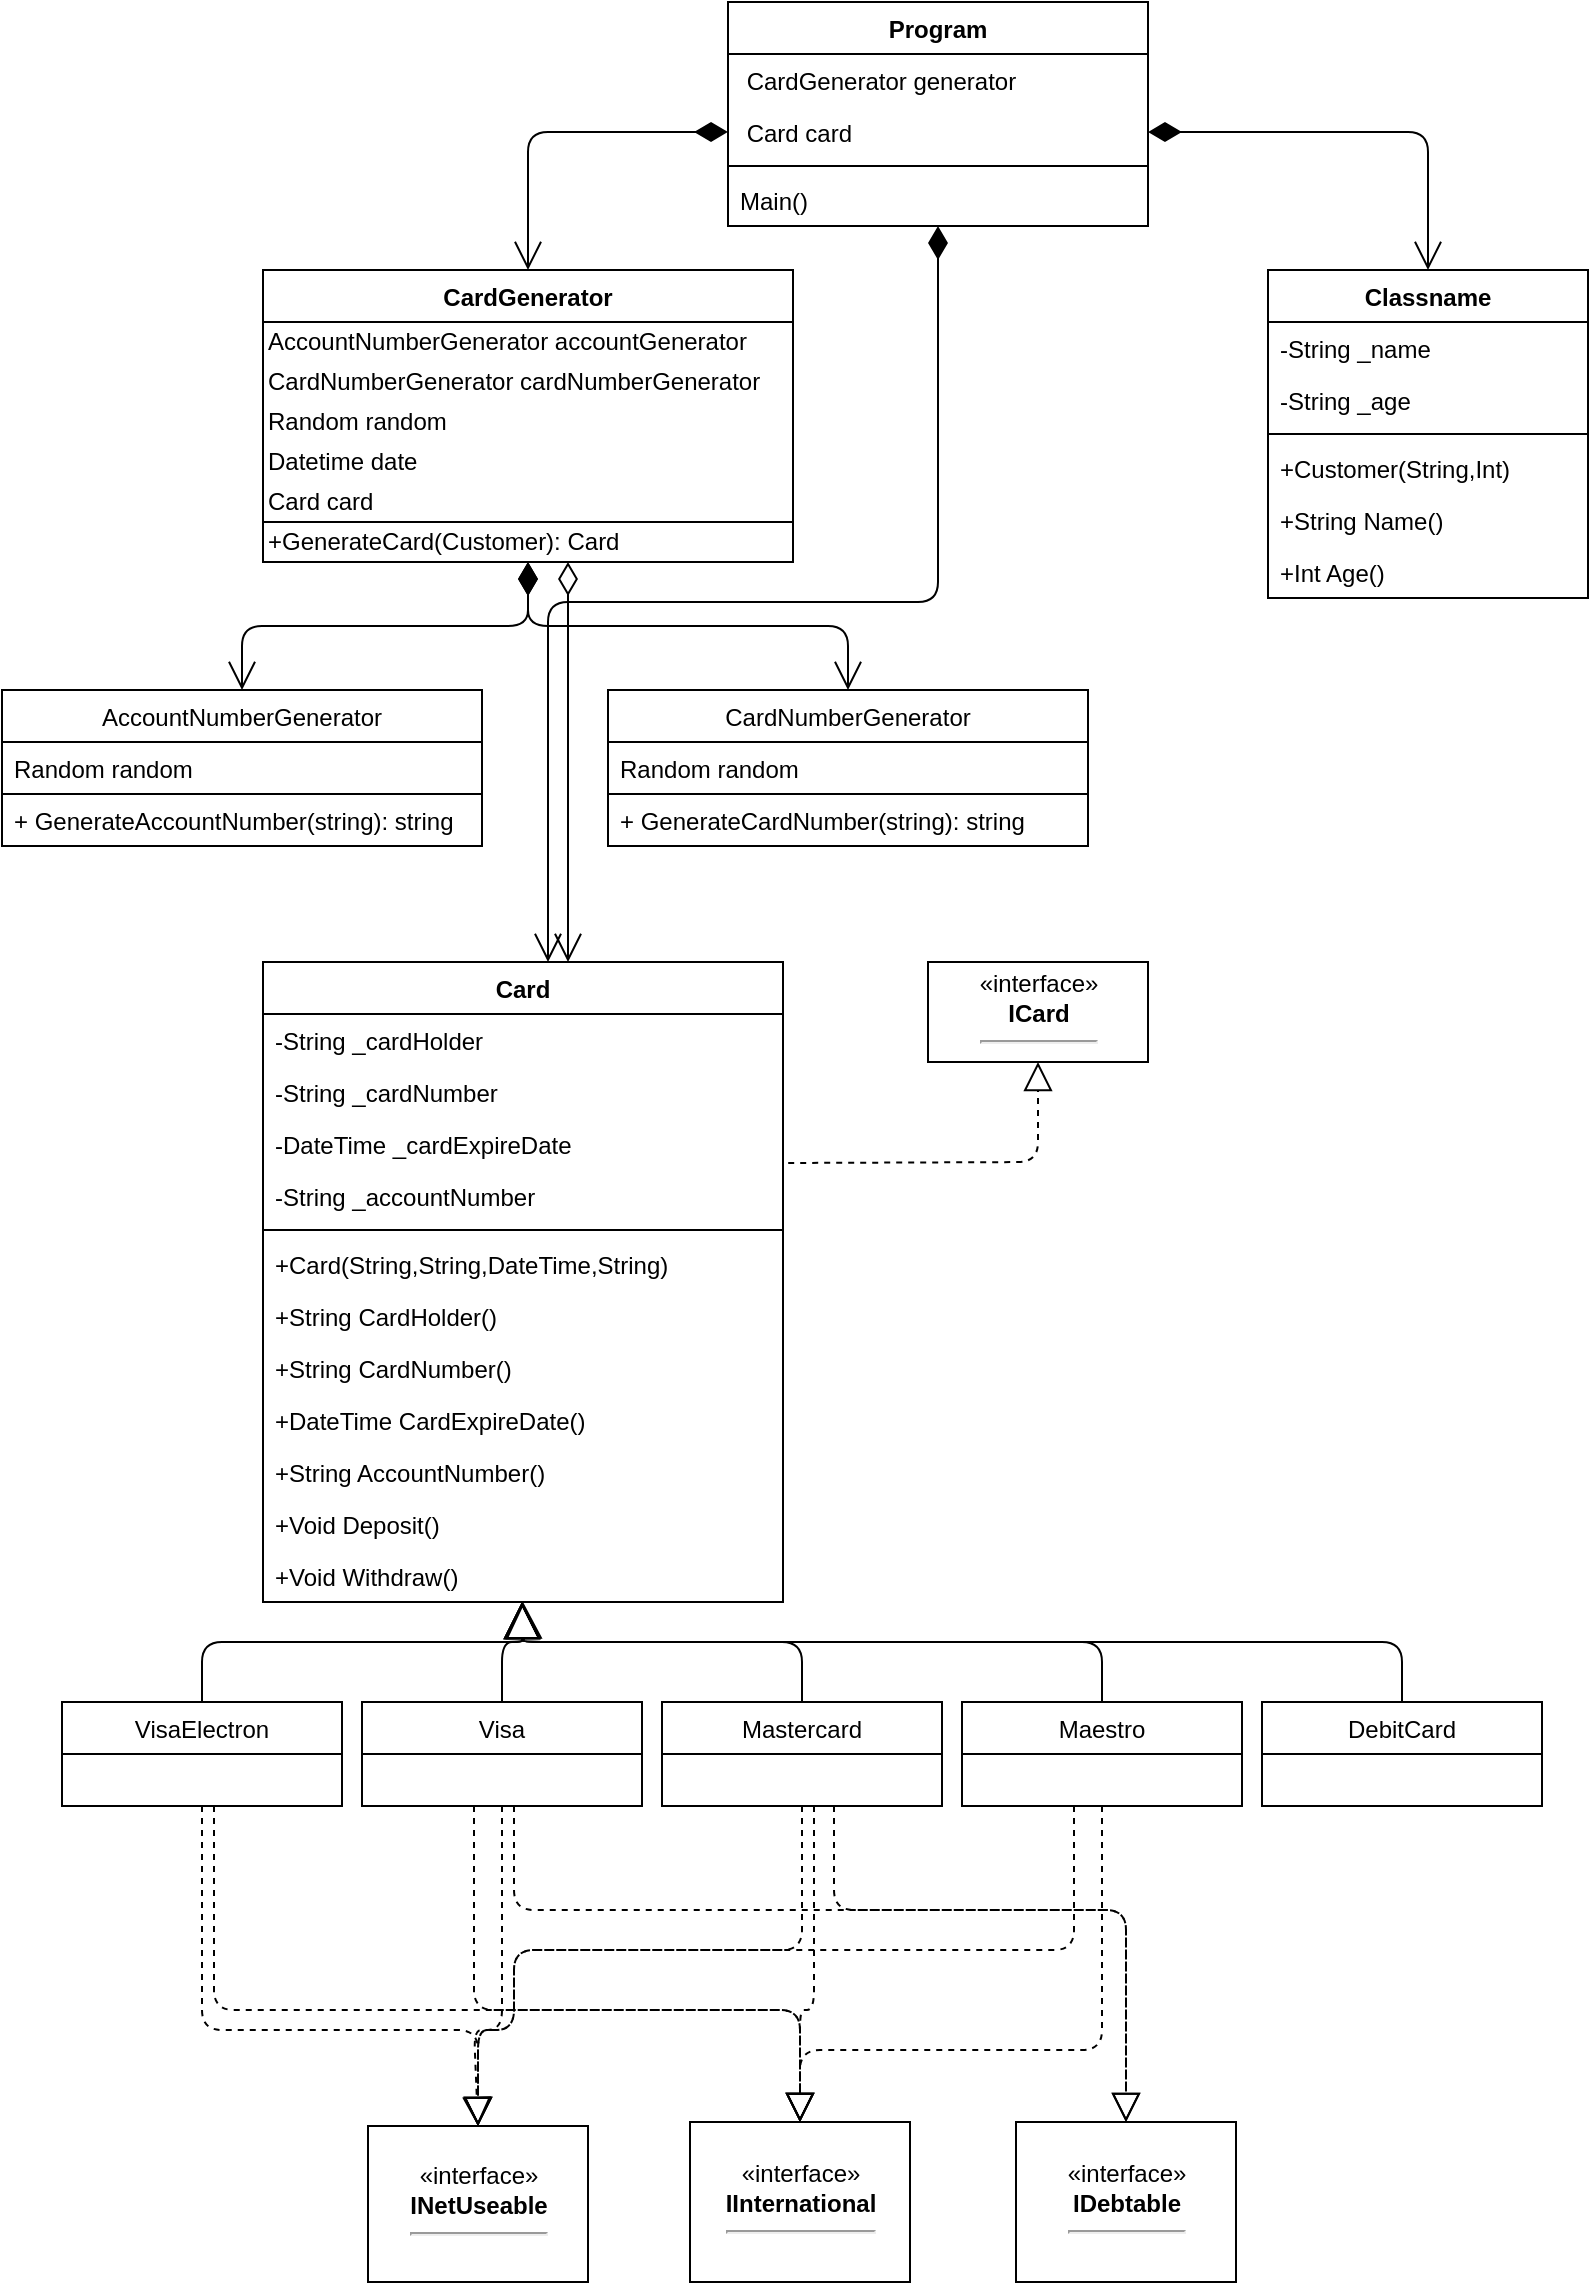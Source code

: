 <mxfile version="12.9.6" type="device"><diagram id="IegNpQ8IMYECJy5Wx-8K" name="Page-1"><mxGraphModel dx="1543" dy="1323" grid="1" gridSize="10" guides="1" tooltips="1" connect="1" arrows="1" fold="1" page="1" pageScale="1" pageWidth="827" pageHeight="1169" math="0" shadow="0"><root><mxCell id="0"/><mxCell id="1" parent="0"/><mxCell id="ApR7NDGGIs1PohbvhcZE-61" value="«interface»&lt;br&gt;&lt;b&gt;INetUseable&lt;/b&gt;&lt;hr&gt;" style="html=1;" parent="1" vertex="1"><mxGeometry x="1023" y="1082" width="110" height="78" as="geometry"/></mxCell><mxCell id="ApR7NDGGIs1PohbvhcZE-62" value="«interface»&lt;br&gt;&lt;b&gt;IInternational&lt;/b&gt;&lt;hr&gt;" style="html=1;" parent="1" vertex="1"><mxGeometry x="1184" y="1080" width="110" height="80" as="geometry"/></mxCell><mxCell id="ApR7NDGGIs1PohbvhcZE-63" value="«interface»&lt;br&gt;&lt;b&gt;IDebtable&lt;/b&gt;&lt;hr&gt;" style="html=1;" parent="1" vertex="1"><mxGeometry x="1347" y="1080" width="110" height="80" as="geometry"/></mxCell><mxCell id="3lzOr_SNB90mTNB2i2tO-1" value="«interface»&lt;br&gt;&lt;b&gt;ICard&lt;/b&gt;&lt;hr&gt;" style="html=1;" vertex="1" parent="1"><mxGeometry x="1303" y="500" width="110" height="50" as="geometry"/></mxCell><mxCell id="3lzOr_SNB90mTNB2i2tO-8" value="" style="endArrow=block;dashed=1;endFill=0;endSize=12;html=1;exitX=0.5;exitY=1;exitDx=0;exitDy=0;entryX=0.5;entryY=0;entryDx=0;entryDy=0;" edge="1" parent="1" source="ApR7NDGGIs1PohbvhcZE-6" target="ApR7NDGGIs1PohbvhcZE-61"><mxGeometry width="160" relative="1" as="geometry"><mxPoint x="906" y="1014" as="sourcePoint"/><mxPoint x="1066" y="1014" as="targetPoint"/><Array as="points"><mxPoint x="940" y="1034"/><mxPoint x="1078" y="1034"/></Array></mxGeometry></mxCell><mxCell id="3lzOr_SNB90mTNB2i2tO-9" value="" style="endArrow=block;dashed=1;endFill=0;endSize=12;html=1;exitX=0.5;exitY=1;exitDx=0;exitDy=0;entryX=0.5;entryY=0;entryDx=0;entryDy=0;" edge="1" parent="1" source="ApR7NDGGIs1PohbvhcZE-10" target="ApR7NDGGIs1PohbvhcZE-61"><mxGeometry width="160" relative="1" as="geometry"><mxPoint x="916" y="1024" as="sourcePoint"/><mxPoint x="1076" y="1024" as="targetPoint"/><Array as="points"><mxPoint x="1090" y="1034"/><mxPoint x="1076" y="1034"/></Array></mxGeometry></mxCell><mxCell id="3lzOr_SNB90mTNB2i2tO-10" value="" style="endArrow=block;dashed=1;endFill=0;endSize=12;html=1;exitX=0.5;exitY=1;exitDx=0;exitDy=0;entryX=0.5;entryY=0;entryDx=0;entryDy=0;" edge="1" parent="1" source="ApR7NDGGIs1PohbvhcZE-14" target="ApR7NDGGIs1PohbvhcZE-61"><mxGeometry width="160" relative="1" as="geometry"><mxPoint x="926" y="1034" as="sourcePoint"/><mxPoint x="1086" y="1034" as="targetPoint"/><Array as="points"><mxPoint x="1240" y="994"/><mxPoint x="1096" y="994"/><mxPoint x="1096" y="1034"/><mxPoint x="1078" y="1034"/></Array></mxGeometry></mxCell><mxCell id="3lzOr_SNB90mTNB2i2tO-11" value="" style="endArrow=block;dashed=1;endFill=0;endSize=12;html=1;entryX=0.5;entryY=0;entryDx=0;entryDy=0;" edge="1" parent="1" target="ApR7NDGGIs1PohbvhcZE-61"><mxGeometry width="160" relative="1" as="geometry"><mxPoint x="1376" y="922" as="sourcePoint"/><mxPoint x="1406" y="1004" as="targetPoint"/><Array as="points"><mxPoint x="1376" y="994"/><mxPoint x="1096" y="994"/><mxPoint x="1096" y="1034"/><mxPoint x="1078" y="1034"/></Array></mxGeometry></mxCell><mxCell id="3lzOr_SNB90mTNB2i2tO-12" value="" style="endArrow=block;dashed=1;endFill=0;endSize=12;html=1;entryX=0.5;entryY=0;entryDx=0;entryDy=0;" edge="1" parent="1" target="ApR7NDGGIs1PohbvhcZE-62"><mxGeometry width="160" relative="1" as="geometry"><mxPoint x="946" y="922" as="sourcePoint"/><mxPoint x="1106" y="1054" as="targetPoint"/><Array as="points"><mxPoint x="946" y="1024"/><mxPoint x="1239" y="1024"/></Array></mxGeometry></mxCell><mxCell id="3lzOr_SNB90mTNB2i2tO-13" value="" style="endArrow=block;dashed=1;endFill=0;endSize=12;html=1;entryX=0.5;entryY=0;entryDx=0;entryDy=0;" edge="1" parent="1" target="ApR7NDGGIs1PohbvhcZE-62"><mxGeometry width="160" relative="1" as="geometry"><mxPoint x="1076" y="922" as="sourcePoint"/><mxPoint x="1116" y="1064" as="targetPoint"/><Array as="points"><mxPoint x="1076" y="1024"/><mxPoint x="1239" y="1024"/></Array></mxGeometry></mxCell><mxCell id="3lzOr_SNB90mTNB2i2tO-14" value="" style="endArrow=block;dashed=1;endFill=0;endSize=12;html=1;entryX=0.5;entryY=0;entryDx=0;entryDy=0;" edge="1" parent="1" target="ApR7NDGGIs1PohbvhcZE-62"><mxGeometry width="160" relative="1" as="geometry"><mxPoint x="1246" y="922" as="sourcePoint"/><mxPoint x="1126" y="1074" as="targetPoint"/><Array as="points"><mxPoint x="1246" y="1024"/><mxPoint x="1239" y="1024"/></Array></mxGeometry></mxCell><mxCell id="3lzOr_SNB90mTNB2i2tO-15" value="" style="endArrow=block;dashed=1;endFill=0;endSize=12;html=1;exitX=0.5;exitY=1;exitDx=0;exitDy=0;entryX=0.5;entryY=0;entryDx=0;entryDy=0;" edge="1" parent="1" source="ApR7NDGGIs1PohbvhcZE-18" target="ApR7NDGGIs1PohbvhcZE-62"><mxGeometry width="160" relative="1" as="geometry"><mxPoint x="976" y="1084" as="sourcePoint"/><mxPoint x="1136" y="1084" as="targetPoint"/><Array as="points"><mxPoint x="1390" y="1044"/><mxPoint x="1239" y="1044"/></Array></mxGeometry></mxCell><mxCell id="3lzOr_SNB90mTNB2i2tO-16" value="" style="endArrow=block;dashed=1;endFill=0;endSize=12;html=1;entryX=0.5;entryY=0;entryDx=0;entryDy=0;" edge="1" parent="1" target="ApR7NDGGIs1PohbvhcZE-63"><mxGeometry width="160" relative="1" as="geometry"><mxPoint x="1096" y="922" as="sourcePoint"/><mxPoint x="1146" y="1094" as="targetPoint"/><Array as="points"><mxPoint x="1096" y="974"/><mxPoint x="1402" y="974"/></Array></mxGeometry></mxCell><mxCell id="3lzOr_SNB90mTNB2i2tO-17" value="" style="endArrow=block;dashed=1;endFill=0;endSize=12;html=1;entryX=0.5;entryY=0;entryDx=0;entryDy=0;" edge="1" parent="1" target="ApR7NDGGIs1PohbvhcZE-63"><mxGeometry width="160" relative="1" as="geometry"><mxPoint x="1256" y="922" as="sourcePoint"/><mxPoint x="1156" y="1104" as="targetPoint"/><Array as="points"><mxPoint x="1256" y="974"/><mxPoint x="1402" y="974"/></Array></mxGeometry></mxCell><mxCell id="3lzOr_SNB90mTNB2i2tO-29" value="" style="endArrow=open;html=1;endSize=12;startArrow=diamondThin;startSize=14;startFill=1;edgeStyle=orthogonalEdgeStyle;align=left;verticalAlign=bottom;" edge="1" parent="1" source="3lzOr_SNB90mTNB2i2tO-28" target="ApR7NDGGIs1PohbvhcZE-55"><mxGeometry x="-1" y="3" relative="1" as="geometry"><mxPoint x="1013" y="80" as="sourcePoint"/><mxPoint x="1173" y="80" as="targetPoint"/></mxGeometry></mxCell><mxCell id="3lzOr_SNB90mTNB2i2tO-30" value="" style="endArrow=open;html=1;endSize=12;startArrow=diamondThin;startSize=14;startFill=1;edgeStyle=orthogonalEdgeStyle;align=left;verticalAlign=bottom;" edge="1" parent="1" source="3lzOr_SNB90mTNB2i2tO-28" target="3lzOr_SNB90mTNB2i2tO-90"><mxGeometry x="-1" y="3" relative="1" as="geometry"><mxPoint x="1413" y="250" as="sourcePoint"/><mxPoint x="1553" y="154" as="targetPoint"/></mxGeometry></mxCell><mxCell id="3lzOr_SNB90mTNB2i2tO-84" value="" style="endArrow=open;html=1;endSize=12;startArrow=diamondThin;startSize=14;startFill=1;edgeStyle=orthogonalEdgeStyle;align=left;verticalAlign=bottom;" edge="1" parent="1" source="ApR7NDGGIs1PohbvhcZE-55" target="3lzOr_SNB90mTNB2i2tO-18"><mxGeometry x="-0.5" y="20" relative="1" as="geometry"><mxPoint x="1053" y="460" as="sourcePoint"/><mxPoint x="1213" y="460" as="targetPoint"/><mxPoint as="offset"/></mxGeometry></mxCell><mxCell id="3lzOr_SNB90mTNB2i2tO-85" value="" style="endArrow=open;html=1;endSize=12;startArrow=diamondThin;startSize=14;startFill=1;edgeStyle=orthogonalEdgeStyle;align=left;verticalAlign=bottom;" edge="1" parent="1" source="ApR7NDGGIs1PohbvhcZE-55" target="3lzOr_SNB90mTNB2i2tO-22"><mxGeometry x="-0.5" y="20" relative="1" as="geometry"><mxPoint x="1063" y="470" as="sourcePoint"/><mxPoint x="1223" y="470" as="targetPoint"/><mxPoint as="offset"/></mxGeometry></mxCell><mxCell id="3lzOr_SNB90mTNB2i2tO-86" value="" style="endArrow=open;html=1;endSize=12;startArrow=diamondThin;startSize=14;startFill=1;edgeStyle=orthogonalEdgeStyle;align=left;verticalAlign=bottom;" edge="1" parent="1" source="3lzOr_SNB90mTNB2i2tO-24" target="3lzOr_SNB90mTNB2i2tO-67"><mxGeometry x="-0.5" y="20" relative="1" as="geometry"><mxPoint x="1073" y="480" as="sourcePoint"/><mxPoint x="1233" y="480" as="targetPoint"/><mxPoint as="offset"/><Array as="points"><mxPoint x="1308" y="320"/><mxPoint x="1113" y="320"/></Array></mxGeometry></mxCell><mxCell id="3lzOr_SNB90mTNB2i2tO-87" value="" style="endArrow=open;html=1;endSize=12;startArrow=diamondThin;startSize=14;startFill=0;edgeStyle=orthogonalEdgeStyle;align=left;verticalAlign=bottom;" edge="1" parent="1" source="ApR7NDGGIs1PohbvhcZE-55" target="3lzOr_SNB90mTNB2i2tO-67"><mxGeometry x="-1" y="3" relative="1" as="geometry"><mxPoint x="653" y="280" as="sourcePoint"/><mxPoint x="813" y="280" as="targetPoint"/><Array as="points"><mxPoint x="1123" y="450"/><mxPoint x="1123" y="450"/></Array></mxGeometry></mxCell><mxCell id="3lzOr_SNB90mTNB2i2tO-88" value="" style="endArrow=block;dashed=1;endFill=0;endSize=12;html=1;exitX=1.01;exitY=0.865;exitDx=0;exitDy=0;exitPerimeter=0;" edge="1" parent="1" source="3lzOr_SNB90mTNB2i2tO-73" target="3lzOr_SNB90mTNB2i2tO-1"><mxGeometry width="160" relative="1" as="geometry"><mxPoint x="1313" y="650" as="sourcePoint"/><mxPoint x="1473" y="650" as="targetPoint"/><Array as="points"><mxPoint x="1358" y="600"/></Array></mxGeometry></mxCell><mxCell id="ApR7NDGGIs1PohbvhcZE-6" value="VisaElectron" style="swimlane;fontStyle=0;childLayout=stackLayout;horizontal=1;startSize=26;fillColor=none;horizontalStack=0;resizeParent=1;resizeParentMax=0;resizeLast=0;collapsible=1;marginBottom=0;" parent="1" vertex="1"><mxGeometry x="870" y="870" width="140" height="52" as="geometry"/></mxCell><mxCell id="ApR7NDGGIs1PohbvhcZE-10" value="Visa" style="swimlane;fontStyle=0;childLayout=stackLayout;horizontal=1;startSize=26;fillColor=none;horizontalStack=0;resizeParent=1;resizeParentMax=0;resizeLast=0;collapsible=1;marginBottom=0;" parent="1" vertex="1"><mxGeometry x="1020" y="870" width="140" height="52" as="geometry"/></mxCell><mxCell id="ApR7NDGGIs1PohbvhcZE-14" value="Mastercard" style="swimlane;fontStyle=0;childLayout=stackLayout;horizontal=1;startSize=26;fillColor=none;horizontalStack=0;resizeParent=1;resizeParentMax=0;resizeLast=0;collapsible=1;marginBottom=0;" parent="1" vertex="1"><mxGeometry x="1170" y="870" width="140" height="52" as="geometry"/></mxCell><mxCell id="ApR7NDGGIs1PohbvhcZE-18" value="Maestro" style="swimlane;fontStyle=0;childLayout=stackLayout;horizontal=1;startSize=26;fillColor=none;horizontalStack=0;resizeParent=1;resizeParentMax=0;resizeLast=0;collapsible=1;marginBottom=0;" parent="1" vertex="1"><mxGeometry x="1320" y="870" width="140" height="52" as="geometry"/></mxCell><mxCell id="ApR7NDGGIs1PohbvhcZE-22" value="DebitCard" style="swimlane;fontStyle=0;childLayout=stackLayout;horizontal=1;startSize=26;fillColor=none;horizontalStack=0;resizeParent=1;resizeParentMax=0;resizeLast=0;collapsible=1;marginBottom=0;" parent="1" vertex="1"><mxGeometry x="1470" y="870" width="140" height="52" as="geometry"/></mxCell><mxCell id="3lzOr_SNB90mTNB2i2tO-24" value="Program" style="swimlane;fontStyle=1;align=center;verticalAlign=top;childLayout=stackLayout;horizontal=1;startSize=26;horizontalStack=0;resizeParent=1;resizeParentMax=0;resizeLast=0;collapsible=1;marginBottom=0;" vertex="1" parent="1"><mxGeometry x="1203" y="20" width="210" height="112" as="geometry"/></mxCell><mxCell id="3lzOr_SNB90mTNB2i2tO-25" value=" CardGenerator generator" style="text;strokeColor=none;fillColor=none;align=left;verticalAlign=top;spacingLeft=4;spacingRight=4;overflow=hidden;rotatable=0;points=[[0,0.5],[1,0.5]];portConstraint=eastwest;" vertex="1" parent="3lzOr_SNB90mTNB2i2tO-24"><mxGeometry y="26" width="210" height="26" as="geometry"/></mxCell><mxCell id="3lzOr_SNB90mTNB2i2tO-28" value=" Card card" style="text;strokeColor=none;fillColor=none;align=left;verticalAlign=top;spacingLeft=4;spacingRight=4;overflow=hidden;rotatable=0;points=[[0,0.5],[1,0.5]];portConstraint=eastwest;" vertex="1" parent="3lzOr_SNB90mTNB2i2tO-24"><mxGeometry y="52" width="210" height="26" as="geometry"/></mxCell><mxCell id="3lzOr_SNB90mTNB2i2tO-26" value="" style="line;strokeWidth=1;fillColor=none;align=left;verticalAlign=middle;spacingTop=-1;spacingLeft=3;spacingRight=3;rotatable=0;labelPosition=right;points=[];portConstraint=eastwest;" vertex="1" parent="3lzOr_SNB90mTNB2i2tO-24"><mxGeometry y="78" width="210" height="8" as="geometry"/></mxCell><mxCell id="3lzOr_SNB90mTNB2i2tO-27" value="Main()" style="text;strokeColor=none;fillColor=none;align=left;verticalAlign=top;spacingLeft=4;spacingRight=4;overflow=hidden;rotatable=0;points=[[0,0.5],[1,0.5]];portConstraint=eastwest;" vertex="1" parent="3lzOr_SNB90mTNB2i2tO-24"><mxGeometry y="86" width="210" height="26" as="geometry"/></mxCell><mxCell id="ApR7NDGGIs1PohbvhcZE-55" value="CardGenerator" style="swimlane;fontStyle=1;align=center;verticalAlign=top;childLayout=stackLayout;horizontal=1;startSize=26;horizontalStack=0;resizeParent=1;resizeParentMax=0;resizeLast=0;collapsible=1;marginBottom=0;" parent="1" vertex="1"><mxGeometry x="970.5" y="154" width="265" height="146" as="geometry"/></mxCell><mxCell id="3lzOr_SNB90mTNB2i2tO-45" value="AccountNumberGenerator accountGenerator" style="text;html=1;align=left;verticalAlign=middle;resizable=0;points=[];autosize=1;" vertex="1" parent="ApR7NDGGIs1PohbvhcZE-55"><mxGeometry y="26" width="265" height="20" as="geometry"/></mxCell><mxCell id="3lzOr_SNB90mTNB2i2tO-47" value="CardNumberGenerator cardNumberGenerator" style="text;html=1;align=left;verticalAlign=middle;resizable=0;points=[];autosize=1;strokeColor=none;" vertex="1" parent="ApR7NDGGIs1PohbvhcZE-55"><mxGeometry y="46" width="265" height="20" as="geometry"/></mxCell><mxCell id="3lzOr_SNB90mTNB2i2tO-50" value="Random random" style="text;html=1;align=left;verticalAlign=middle;resizable=0;points=[];autosize=1;strokeColor=none;" vertex="1" parent="ApR7NDGGIs1PohbvhcZE-55"><mxGeometry y="66" width="265" height="20" as="geometry"/></mxCell><mxCell id="3lzOr_SNB90mTNB2i2tO-51" value="Datetime date" style="text;html=1;align=left;verticalAlign=middle;resizable=0;points=[];autosize=1;strokeColor=none;" vertex="1" parent="ApR7NDGGIs1PohbvhcZE-55"><mxGeometry y="86" width="265" height="20" as="geometry"/></mxCell><mxCell id="3lzOr_SNB90mTNB2i2tO-52" value="Card card" style="text;html=1;align=left;verticalAlign=middle;resizable=0;points=[];autosize=1;strokeColor=none;" vertex="1" parent="ApR7NDGGIs1PohbvhcZE-55"><mxGeometry y="106" width="265" height="20" as="geometry"/></mxCell><mxCell id="3lzOr_SNB90mTNB2i2tO-49" value="+GenerateCard(Customer): Card" style="text;html=1;align=left;verticalAlign=middle;resizable=0;points=[];autosize=1;strokeColor=#000000;" vertex="1" parent="ApR7NDGGIs1PohbvhcZE-55"><mxGeometry y="126" width="265" height="20" as="geometry"/></mxCell><mxCell id="3lzOr_SNB90mTNB2i2tO-18" value="AccountNumberGenerator" style="swimlane;fontStyle=0;childLayout=stackLayout;horizontal=1;startSize=26;fillColor=none;horizontalStack=0;resizeParent=1;resizeParentMax=0;resizeLast=0;collapsible=1;marginBottom=0;" vertex="1" parent="1"><mxGeometry x="840" y="364" width="240" height="78" as="geometry"/></mxCell><mxCell id="3lzOr_SNB90mTNB2i2tO-19" value="Random random" style="text;strokeColor=none;fillColor=none;align=left;verticalAlign=top;spacingLeft=4;spacingRight=4;overflow=hidden;rotatable=0;points=[[0,0.5],[1,0.5]];portConstraint=eastwest;" vertex="1" parent="3lzOr_SNB90mTNB2i2tO-18"><mxGeometry y="26" width="240" height="26" as="geometry"/></mxCell><mxCell id="3lzOr_SNB90mTNB2i2tO-58" value="+ GenerateAccountNumber(string): string" style="text;strokeColor=#000000;fillColor=none;align=left;verticalAlign=top;spacingLeft=4;spacingRight=4;overflow=hidden;rotatable=0;points=[[0,0.5],[1,0.5]];portConstraint=eastwest;" vertex="1" parent="3lzOr_SNB90mTNB2i2tO-18"><mxGeometry y="52" width="240" height="26" as="geometry"/></mxCell><mxCell id="3lzOr_SNB90mTNB2i2tO-22" value="CardNumberGenerator" style="swimlane;fontStyle=0;childLayout=stackLayout;horizontal=1;startSize=26;fillColor=none;horizontalStack=0;resizeParent=1;resizeParentMax=0;resizeLast=0;collapsible=1;marginBottom=0;" vertex="1" parent="1"><mxGeometry x="1143" y="364" width="240" height="78" as="geometry"/></mxCell><mxCell id="3lzOr_SNB90mTNB2i2tO-23" value="Random random" style="text;strokeColor=none;fillColor=none;align=left;verticalAlign=top;spacingLeft=4;spacingRight=4;overflow=hidden;rotatable=0;points=[[0,0.5],[1,0.5]];portConstraint=eastwest;" vertex="1" parent="3lzOr_SNB90mTNB2i2tO-22"><mxGeometry y="26" width="240" height="26" as="geometry"/></mxCell><mxCell id="3lzOr_SNB90mTNB2i2tO-59" value="+ GenerateCardNumber(string): string" style="text;strokeColor=#000000;fillColor=none;align=left;verticalAlign=top;spacingLeft=4;spacingRight=4;overflow=hidden;rotatable=0;points=[[0,0.5],[1,0.5]];portConstraint=eastwest;" vertex="1" parent="3lzOr_SNB90mTNB2i2tO-22"><mxGeometry y="52" width="240" height="26" as="geometry"/></mxCell><mxCell id="3lzOr_SNB90mTNB2i2tO-67" value="Card" style="swimlane;fontStyle=1;align=center;verticalAlign=top;childLayout=stackLayout;horizontal=1;startSize=26;horizontalStack=0;resizeParent=1;resizeParentMax=0;resizeLast=0;collapsible=1;marginBottom=0;strokeColor=#000000;" vertex="1" parent="1"><mxGeometry x="970.5" y="500" width="260" height="320" as="geometry"/></mxCell><mxCell id="3lzOr_SNB90mTNB2i2tO-68" value="-String _cardHolder" style="text;strokeColor=none;fillColor=none;align=left;verticalAlign=top;spacingLeft=4;spacingRight=4;overflow=hidden;rotatable=0;points=[[0,0.5],[1,0.5]];portConstraint=eastwest;" vertex="1" parent="3lzOr_SNB90mTNB2i2tO-67"><mxGeometry y="26" width="260" height="26" as="geometry"/></mxCell><mxCell id="3lzOr_SNB90mTNB2i2tO-72" value="-String _cardNumber" style="text;strokeColor=none;fillColor=none;align=left;verticalAlign=top;spacingLeft=4;spacingRight=4;overflow=hidden;rotatable=0;points=[[0,0.5],[1,0.5]];portConstraint=eastwest;" vertex="1" parent="3lzOr_SNB90mTNB2i2tO-67"><mxGeometry y="52" width="260" height="26" as="geometry"/></mxCell><mxCell id="3lzOr_SNB90mTNB2i2tO-73" value="-DateTime _cardExpireDate" style="text;strokeColor=none;fillColor=none;align=left;verticalAlign=top;spacingLeft=4;spacingRight=4;overflow=hidden;rotatable=0;points=[[0,0.5],[1,0.5]];portConstraint=eastwest;" vertex="1" parent="3lzOr_SNB90mTNB2i2tO-67"><mxGeometry y="78" width="260" height="26" as="geometry"/></mxCell><mxCell id="3lzOr_SNB90mTNB2i2tO-74" value="-String _accountNumber" style="text;strokeColor=none;fillColor=none;align=left;verticalAlign=top;spacingLeft=4;spacingRight=4;overflow=hidden;rotatable=0;points=[[0,0.5],[1,0.5]];portConstraint=eastwest;" vertex="1" parent="3lzOr_SNB90mTNB2i2tO-67"><mxGeometry y="104" width="260" height="26" as="geometry"/></mxCell><mxCell id="3lzOr_SNB90mTNB2i2tO-69" value="" style="line;strokeWidth=1;fillColor=none;align=left;verticalAlign=middle;spacingTop=-1;spacingLeft=3;spacingRight=3;rotatable=0;labelPosition=right;points=[];portConstraint=eastwest;" vertex="1" parent="3lzOr_SNB90mTNB2i2tO-67"><mxGeometry y="130" width="260" height="8" as="geometry"/></mxCell><mxCell id="3lzOr_SNB90mTNB2i2tO-70" value="+Card(String,String,DateTime,String)" style="text;strokeColor=none;fillColor=none;align=left;verticalAlign=top;spacingLeft=4;spacingRight=4;overflow=hidden;rotatable=0;points=[[0,0.5],[1,0.5]];portConstraint=eastwest;" vertex="1" parent="3lzOr_SNB90mTNB2i2tO-67"><mxGeometry y="138" width="260" height="26" as="geometry"/></mxCell><mxCell id="3lzOr_SNB90mTNB2i2tO-71" value="+String CardHolder()" style="text;strokeColor=none;fillColor=none;align=left;verticalAlign=top;spacingLeft=4;spacingRight=4;overflow=hidden;rotatable=0;points=[[0,0.5],[1,0.5]];portConstraint=eastwest;" vertex="1" parent="3lzOr_SNB90mTNB2i2tO-67"><mxGeometry y="164" width="260" height="26" as="geometry"/></mxCell><mxCell id="3lzOr_SNB90mTNB2i2tO-78" value="+String CardNumber()" style="text;strokeColor=none;fillColor=none;align=left;verticalAlign=top;spacingLeft=4;spacingRight=4;overflow=hidden;rotatable=0;points=[[0,0.5],[1,0.5]];portConstraint=eastwest;" vertex="1" parent="3lzOr_SNB90mTNB2i2tO-67"><mxGeometry y="190" width="260" height="26" as="geometry"/></mxCell><mxCell id="3lzOr_SNB90mTNB2i2tO-79" value="+DateTime CardExpireDate()" style="text;strokeColor=none;fillColor=none;align=left;verticalAlign=top;spacingLeft=4;spacingRight=4;overflow=hidden;rotatable=0;points=[[0,0.5],[1,0.5]];portConstraint=eastwest;" vertex="1" parent="3lzOr_SNB90mTNB2i2tO-67"><mxGeometry y="216" width="260" height="26" as="geometry"/></mxCell><mxCell id="3lzOr_SNB90mTNB2i2tO-81" value="+String AccountNumber()" style="text;strokeColor=none;fillColor=none;align=left;verticalAlign=top;spacingLeft=4;spacingRight=4;overflow=hidden;rotatable=0;points=[[0,0.5],[1,0.5]];portConstraint=eastwest;" vertex="1" parent="3lzOr_SNB90mTNB2i2tO-67"><mxGeometry y="242" width="260" height="26" as="geometry"/></mxCell><mxCell id="3lzOr_SNB90mTNB2i2tO-82" value="+Void Deposit()" style="text;strokeColor=none;fillColor=none;align=left;verticalAlign=top;spacingLeft=4;spacingRight=4;overflow=hidden;rotatable=0;points=[[0,0.5],[1,0.5]];portConstraint=eastwest;" vertex="1" parent="3lzOr_SNB90mTNB2i2tO-67"><mxGeometry y="268" width="260" height="26" as="geometry"/></mxCell><mxCell id="3lzOr_SNB90mTNB2i2tO-83" value="+Void Withdraw()" style="text;strokeColor=none;fillColor=none;align=left;verticalAlign=top;spacingLeft=4;spacingRight=4;overflow=hidden;rotatable=0;points=[[0,0.5],[1,0.5]];portConstraint=eastwest;" vertex="1" parent="3lzOr_SNB90mTNB2i2tO-67"><mxGeometry y="294" width="260" height="26" as="geometry"/></mxCell><mxCell id="3lzOr_SNB90mTNB2i2tO-90" value="Classname" style="swimlane;fontStyle=1;align=center;verticalAlign=top;childLayout=stackLayout;horizontal=1;startSize=26;horizontalStack=0;resizeParent=1;resizeParentMax=0;resizeLast=0;collapsible=1;marginBottom=0;strokeColor=#000000;" vertex="1" parent="1"><mxGeometry x="1473" y="154" width="160" height="164" as="geometry"/></mxCell><mxCell id="3lzOr_SNB90mTNB2i2tO-91" value="-String _name" style="text;strokeColor=none;fillColor=none;align=left;verticalAlign=top;spacingLeft=4;spacingRight=4;overflow=hidden;rotatable=0;points=[[0,0.5],[1,0.5]];portConstraint=eastwest;" vertex="1" parent="3lzOr_SNB90mTNB2i2tO-90"><mxGeometry y="26" width="160" height="26" as="geometry"/></mxCell><mxCell id="3lzOr_SNB90mTNB2i2tO-94" value="-String _age" style="text;strokeColor=none;fillColor=none;align=left;verticalAlign=top;spacingLeft=4;spacingRight=4;overflow=hidden;rotatable=0;points=[[0,0.5],[1,0.5]];portConstraint=eastwest;" vertex="1" parent="3lzOr_SNB90mTNB2i2tO-90"><mxGeometry y="52" width="160" height="26" as="geometry"/></mxCell><mxCell id="3lzOr_SNB90mTNB2i2tO-92" value="" style="line;strokeWidth=1;fillColor=none;align=left;verticalAlign=middle;spacingTop=-1;spacingLeft=3;spacingRight=3;rotatable=0;labelPosition=right;points=[];portConstraint=eastwest;" vertex="1" parent="3lzOr_SNB90mTNB2i2tO-90"><mxGeometry y="78" width="160" height="8" as="geometry"/></mxCell><mxCell id="3lzOr_SNB90mTNB2i2tO-93" value="+Customer(String,Int)" style="text;strokeColor=none;fillColor=none;align=left;verticalAlign=top;spacingLeft=4;spacingRight=4;overflow=hidden;rotatable=0;points=[[0,0.5],[1,0.5]];portConstraint=eastwest;" vertex="1" parent="3lzOr_SNB90mTNB2i2tO-90"><mxGeometry y="86" width="160" height="26" as="geometry"/></mxCell><mxCell id="3lzOr_SNB90mTNB2i2tO-95" value="+String Name()" style="text;strokeColor=none;fillColor=none;align=left;verticalAlign=top;spacingLeft=4;spacingRight=4;overflow=hidden;rotatable=0;points=[[0,0.5],[1,0.5]];portConstraint=eastwest;" vertex="1" parent="3lzOr_SNB90mTNB2i2tO-90"><mxGeometry y="112" width="160" height="26" as="geometry"/></mxCell><mxCell id="3lzOr_SNB90mTNB2i2tO-96" value="+Int Age()" style="text;strokeColor=none;fillColor=none;align=left;verticalAlign=top;spacingLeft=4;spacingRight=4;overflow=hidden;rotatable=0;points=[[0,0.5],[1,0.5]];portConstraint=eastwest;" vertex="1" parent="3lzOr_SNB90mTNB2i2tO-90"><mxGeometry y="138" width="160" height="26" as="geometry"/></mxCell><mxCell id="3lzOr_SNB90mTNB2i2tO-100" value="" style="endArrow=block;endSize=16;endFill=0;html=1;entryX=0.5;entryY=0.998;entryDx=0;entryDy=0;entryPerimeter=0;exitX=0.5;exitY=0;exitDx=0;exitDy=0;" edge="1" parent="1" source="ApR7NDGGIs1PohbvhcZE-6" target="3lzOr_SNB90mTNB2i2tO-83"><mxGeometry x="-0.625" y="-70" width="160" relative="1" as="geometry"><mxPoint x="990" y="850" as="sourcePoint"/><mxPoint x="1180" y="840" as="targetPoint"/><mxPoint as="offset"/><Array as="points"><mxPoint x="940" y="840"/><mxPoint x="1101" y="840"/></Array></mxGeometry></mxCell><mxCell id="3lzOr_SNB90mTNB2i2tO-102" value="" style="endArrow=block;endSize=16;endFill=0;html=1;exitX=0.5;exitY=0;exitDx=0;exitDy=0;" edge="1" parent="1" source="ApR7NDGGIs1PohbvhcZE-10"><mxGeometry x="-0.625" y="-70" width="160" relative="1" as="geometry"><mxPoint x="1010" y="870" as="sourcePoint"/><mxPoint x="1100" y="820" as="targetPoint"/><mxPoint as="offset"/><Array as="points"><mxPoint x="1090" y="840"/><mxPoint x="1100" y="840"/></Array></mxGeometry></mxCell><mxCell id="3lzOr_SNB90mTNB2i2tO-103" value="" style="endArrow=block;endSize=16;endFill=0;html=1;exitX=0.5;exitY=0;exitDx=0;exitDy=0;" edge="1" parent="1" source="ApR7NDGGIs1PohbvhcZE-14"><mxGeometry x="-0.625" y="-70" width="160" relative="1" as="geometry"><mxPoint x="1200" y="860" as="sourcePoint"/><mxPoint x="1100" y="820" as="targetPoint"/><mxPoint as="offset"/><Array as="points"><mxPoint x="1240" y="840"/><mxPoint x="1100" y="840"/></Array></mxGeometry></mxCell><mxCell id="3lzOr_SNB90mTNB2i2tO-104" value="" style="endArrow=block;endSize=16;endFill=0;html=1;exitX=0.5;exitY=0;exitDx=0;exitDy=0;" edge="1" parent="1" source="ApR7NDGGIs1PohbvhcZE-18"><mxGeometry x="-0.625" y="-70" width="160" relative="1" as="geometry"><mxPoint x="1030" y="890" as="sourcePoint"/><mxPoint x="1100" y="820" as="targetPoint"/><mxPoint as="offset"/><Array as="points"><mxPoint x="1390" y="840"/><mxPoint x="1100" y="840"/></Array></mxGeometry></mxCell><mxCell id="3lzOr_SNB90mTNB2i2tO-105" value="" style="endArrow=block;endSize=16;endFill=0;html=1;exitX=0.5;exitY=0;exitDx=0;exitDy=0;" edge="1" parent="1" source="ApR7NDGGIs1PohbvhcZE-22"><mxGeometry x="-0.625" y="-70" width="160" relative="1" as="geometry"><mxPoint x="1460" y="840" as="sourcePoint"/><mxPoint x="1100" y="820" as="targetPoint"/><mxPoint as="offset"/><Array as="points"><mxPoint x="1540" y="840"/><mxPoint x="1100" y="840"/></Array></mxGeometry></mxCell></root></mxGraphModel></diagram></mxfile>